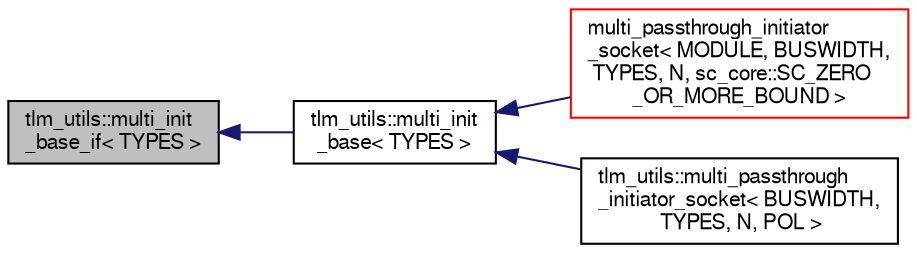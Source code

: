 digraph "tlm_utils::multi_init_base_if&lt; TYPES &gt;"
{
  edge [fontname="FreeSans",fontsize="10",labelfontname="FreeSans",labelfontsize="10"];
  node [fontname="FreeSans",fontsize="10",shape=record];
  rankdir="LR";
  Node0 [label="tlm_utils::multi_init\l_base_if\< TYPES \>",height=0.2,width=0.4,color="black", fillcolor="grey75", style="filled", fontcolor="black"];
  Node0 -> Node1 [dir="back",color="midnightblue",fontsize="10",style="solid",fontname="FreeSans"];
  Node1 [label="tlm_utils::multi_init\l_base\< TYPES \>",height=0.2,width=0.4,color="black", fillcolor="white", style="filled",URL="$a02603.html"];
  Node1 -> Node2 [dir="back",color="midnightblue",fontsize="10",style="solid",fontname="FreeSans"];
  Node2 [label="multi_passthrough_initiator\l_socket\< MODULE, BUSWIDTH,\l TYPES, N, sc_core::SC_ZERO\l_OR_MORE_BOUND \>",height=0.2,width=0.4,color="red", fillcolor="white", style="filled",URL="$a02571.html"];
  Node1 -> Node4 [dir="back",color="midnightblue",fontsize="10",style="solid",fontname="FreeSans"];
  Node4 [label="tlm_utils::multi_passthrough\l_initiator_socket\< BUSWIDTH,\l TYPES, N, POL \>",height=0.2,width=0.4,color="black", fillcolor="white", style="filled",URL="$a02571.html"];
}
